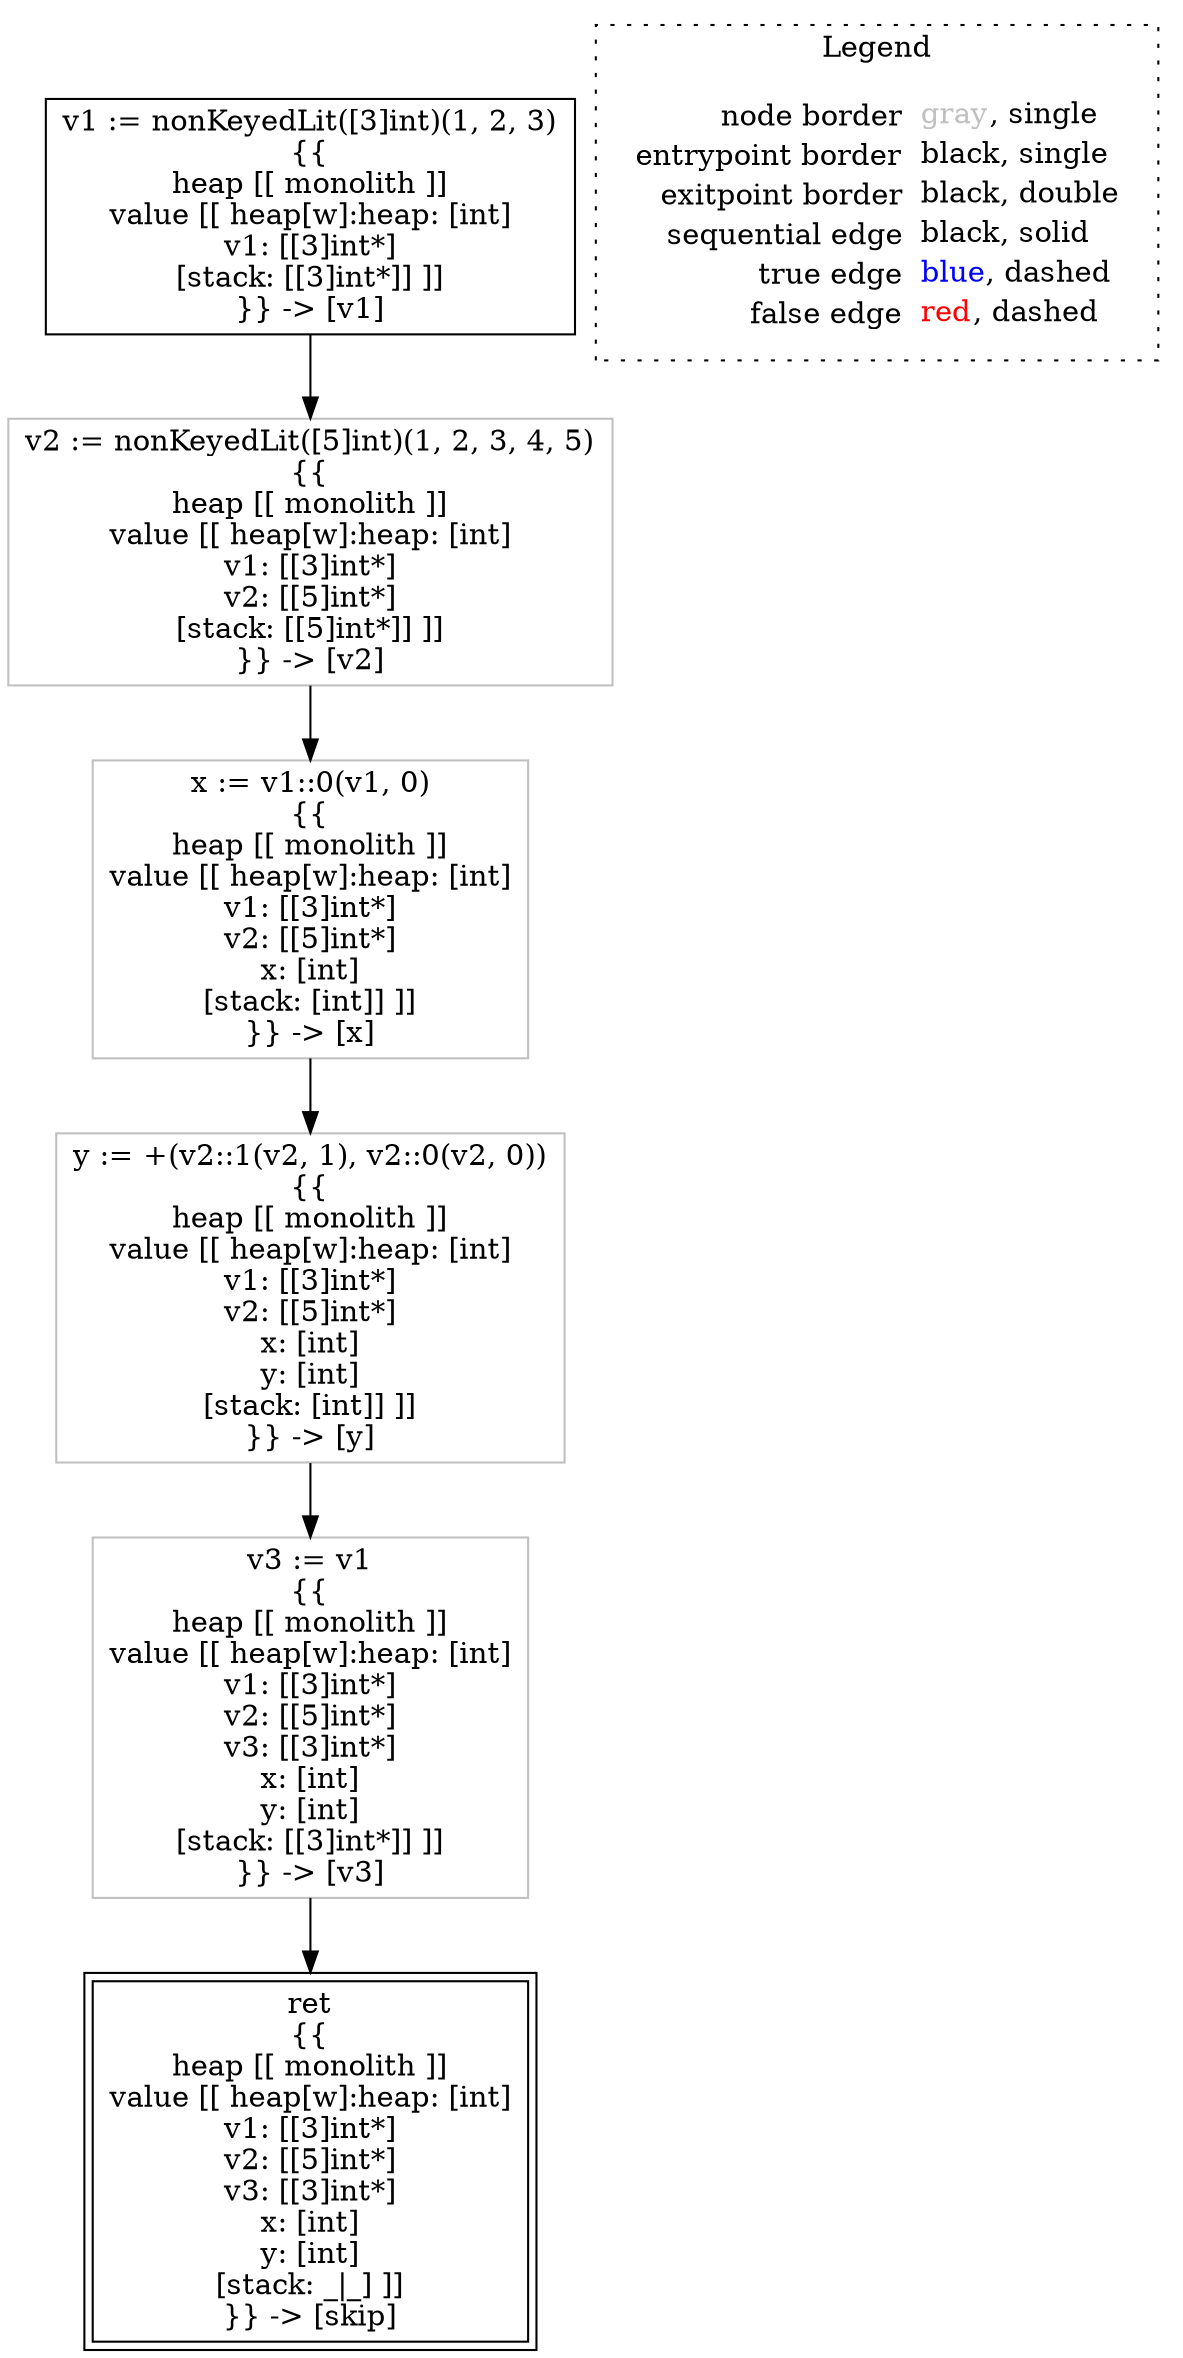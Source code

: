 digraph {
	"node0" [shape="rect",color="black",label=<v1 := nonKeyedLit([3]int)(1, 2, 3)<BR/>{{<BR/>heap [[ monolith ]]<BR/>value [[ heap[w]:heap: [int]<BR/>v1: [[3]int*]<BR/>[stack: [[3]int*]] ]]<BR/>}} -&gt; [v1]>];
	"node1" [shape="rect",color="gray",label=<y := +(v2::1(v2, 1), v2::0(v2, 0))<BR/>{{<BR/>heap [[ monolith ]]<BR/>value [[ heap[w]:heap: [int]<BR/>v1: [[3]int*]<BR/>v2: [[5]int*]<BR/>x: [int]<BR/>y: [int]<BR/>[stack: [int]] ]]<BR/>}} -&gt; [y]>];
	"node2" [shape="rect",color="gray",label=<v3 := v1<BR/>{{<BR/>heap [[ monolith ]]<BR/>value [[ heap[w]:heap: [int]<BR/>v1: [[3]int*]<BR/>v2: [[5]int*]<BR/>v3: [[3]int*]<BR/>x: [int]<BR/>y: [int]<BR/>[stack: [[3]int*]] ]]<BR/>}} -&gt; [v3]>];
	"node3" [shape="rect",color="gray",label=<v2 := nonKeyedLit([5]int)(1, 2, 3, 4, 5)<BR/>{{<BR/>heap [[ monolith ]]<BR/>value [[ heap[w]:heap: [int]<BR/>v1: [[3]int*]<BR/>v2: [[5]int*]<BR/>[stack: [[5]int*]] ]]<BR/>}} -&gt; [v2]>];
	"node4" [shape="rect",color="black",peripheries="2",label=<ret<BR/>{{<BR/>heap [[ monolith ]]<BR/>value [[ heap[w]:heap: [int]<BR/>v1: [[3]int*]<BR/>v2: [[5]int*]<BR/>v3: [[3]int*]<BR/>x: [int]<BR/>y: [int]<BR/>[stack: _|_] ]]<BR/>}} -&gt; [skip]>];
	"node5" [shape="rect",color="gray",label=<x := v1::0(v1, 0)<BR/>{{<BR/>heap [[ monolith ]]<BR/>value [[ heap[w]:heap: [int]<BR/>v1: [[3]int*]<BR/>v2: [[5]int*]<BR/>x: [int]<BR/>[stack: [int]] ]]<BR/>}} -&gt; [x]>];
	"node0" -> "node3" [color="black"];
	"node1" -> "node2" [color="black"];
	"node2" -> "node4" [color="black"];
	"node3" -> "node5" [color="black"];
	"node5" -> "node1" [color="black"];
subgraph cluster_legend {
	label="Legend";
	style=dotted;
	node [shape=plaintext];
	"legend" [label=<<table border="0" cellpadding="2" cellspacing="0" cellborder="0"><tr><td align="right">node border&nbsp;</td><td align="left"><font color="gray">gray</font>, single</td></tr><tr><td align="right">entrypoint border&nbsp;</td><td align="left"><font color="black">black</font>, single</td></tr><tr><td align="right">exitpoint border&nbsp;</td><td align="left"><font color="black">black</font>, double</td></tr><tr><td align="right">sequential edge&nbsp;</td><td align="left"><font color="black">black</font>, solid</td></tr><tr><td align="right">true edge&nbsp;</td><td align="left"><font color="blue">blue</font>, dashed</td></tr><tr><td align="right">false edge&nbsp;</td><td align="left"><font color="red">red</font>, dashed</td></tr></table>>];
}

}
